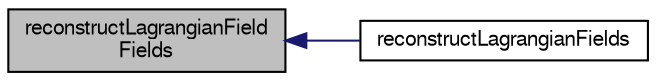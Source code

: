 digraph "reconstructLagrangianFieldFields"
{
  bgcolor="transparent";
  edge [fontname="FreeSans",fontsize="10",labelfontname="FreeSans",labelfontsize="10"];
  node [fontname="FreeSans",fontsize="10",shape=record];
  rankdir="LR";
  Node130616 [label="reconstructLagrangianField\lFields",height=0.2,width=0.4,color="black", fillcolor="grey75", style="filled", fontcolor="black"];
  Node130616 -> Node130617 [dir="back",color="midnightblue",fontsize="10",style="solid",fontname="FreeSans"];
  Node130617 [label="reconstructLagrangianFields",height=0.2,width=0.4,color="black",URL="$a21124.html#a46e14d4afb931626b729217805b535af"];
}
